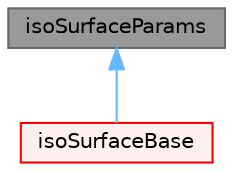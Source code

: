 digraph "isoSurfaceParams"
{
 // LATEX_PDF_SIZE
  bgcolor="transparent";
  edge [fontname=Helvetica,fontsize=10,labelfontname=Helvetica,labelfontsize=10];
  node [fontname=Helvetica,fontsize=10,shape=box,height=0.2,width=0.4];
  Node1 [id="Node000001",label="isoSurfaceParams",height=0.2,width=0.4,color="gray40", fillcolor="grey60", style="filled", fontcolor="black",tooltip="Preferences for controlling iso-surface algorithms."];
  Node1 -> Node2 [id="edge1_Node000001_Node000002",dir="back",color="steelblue1",style="solid",tooltip=" "];
  Node2 [id="Node000002",label="isoSurfaceBase",height=0.2,width=0.4,color="red", fillcolor="#FFF0F0", style="filled",URL="$classFoam_1_1isoSurfaceBase.html",tooltip="Low-level components common to various iso-surface algorithms."];
}
